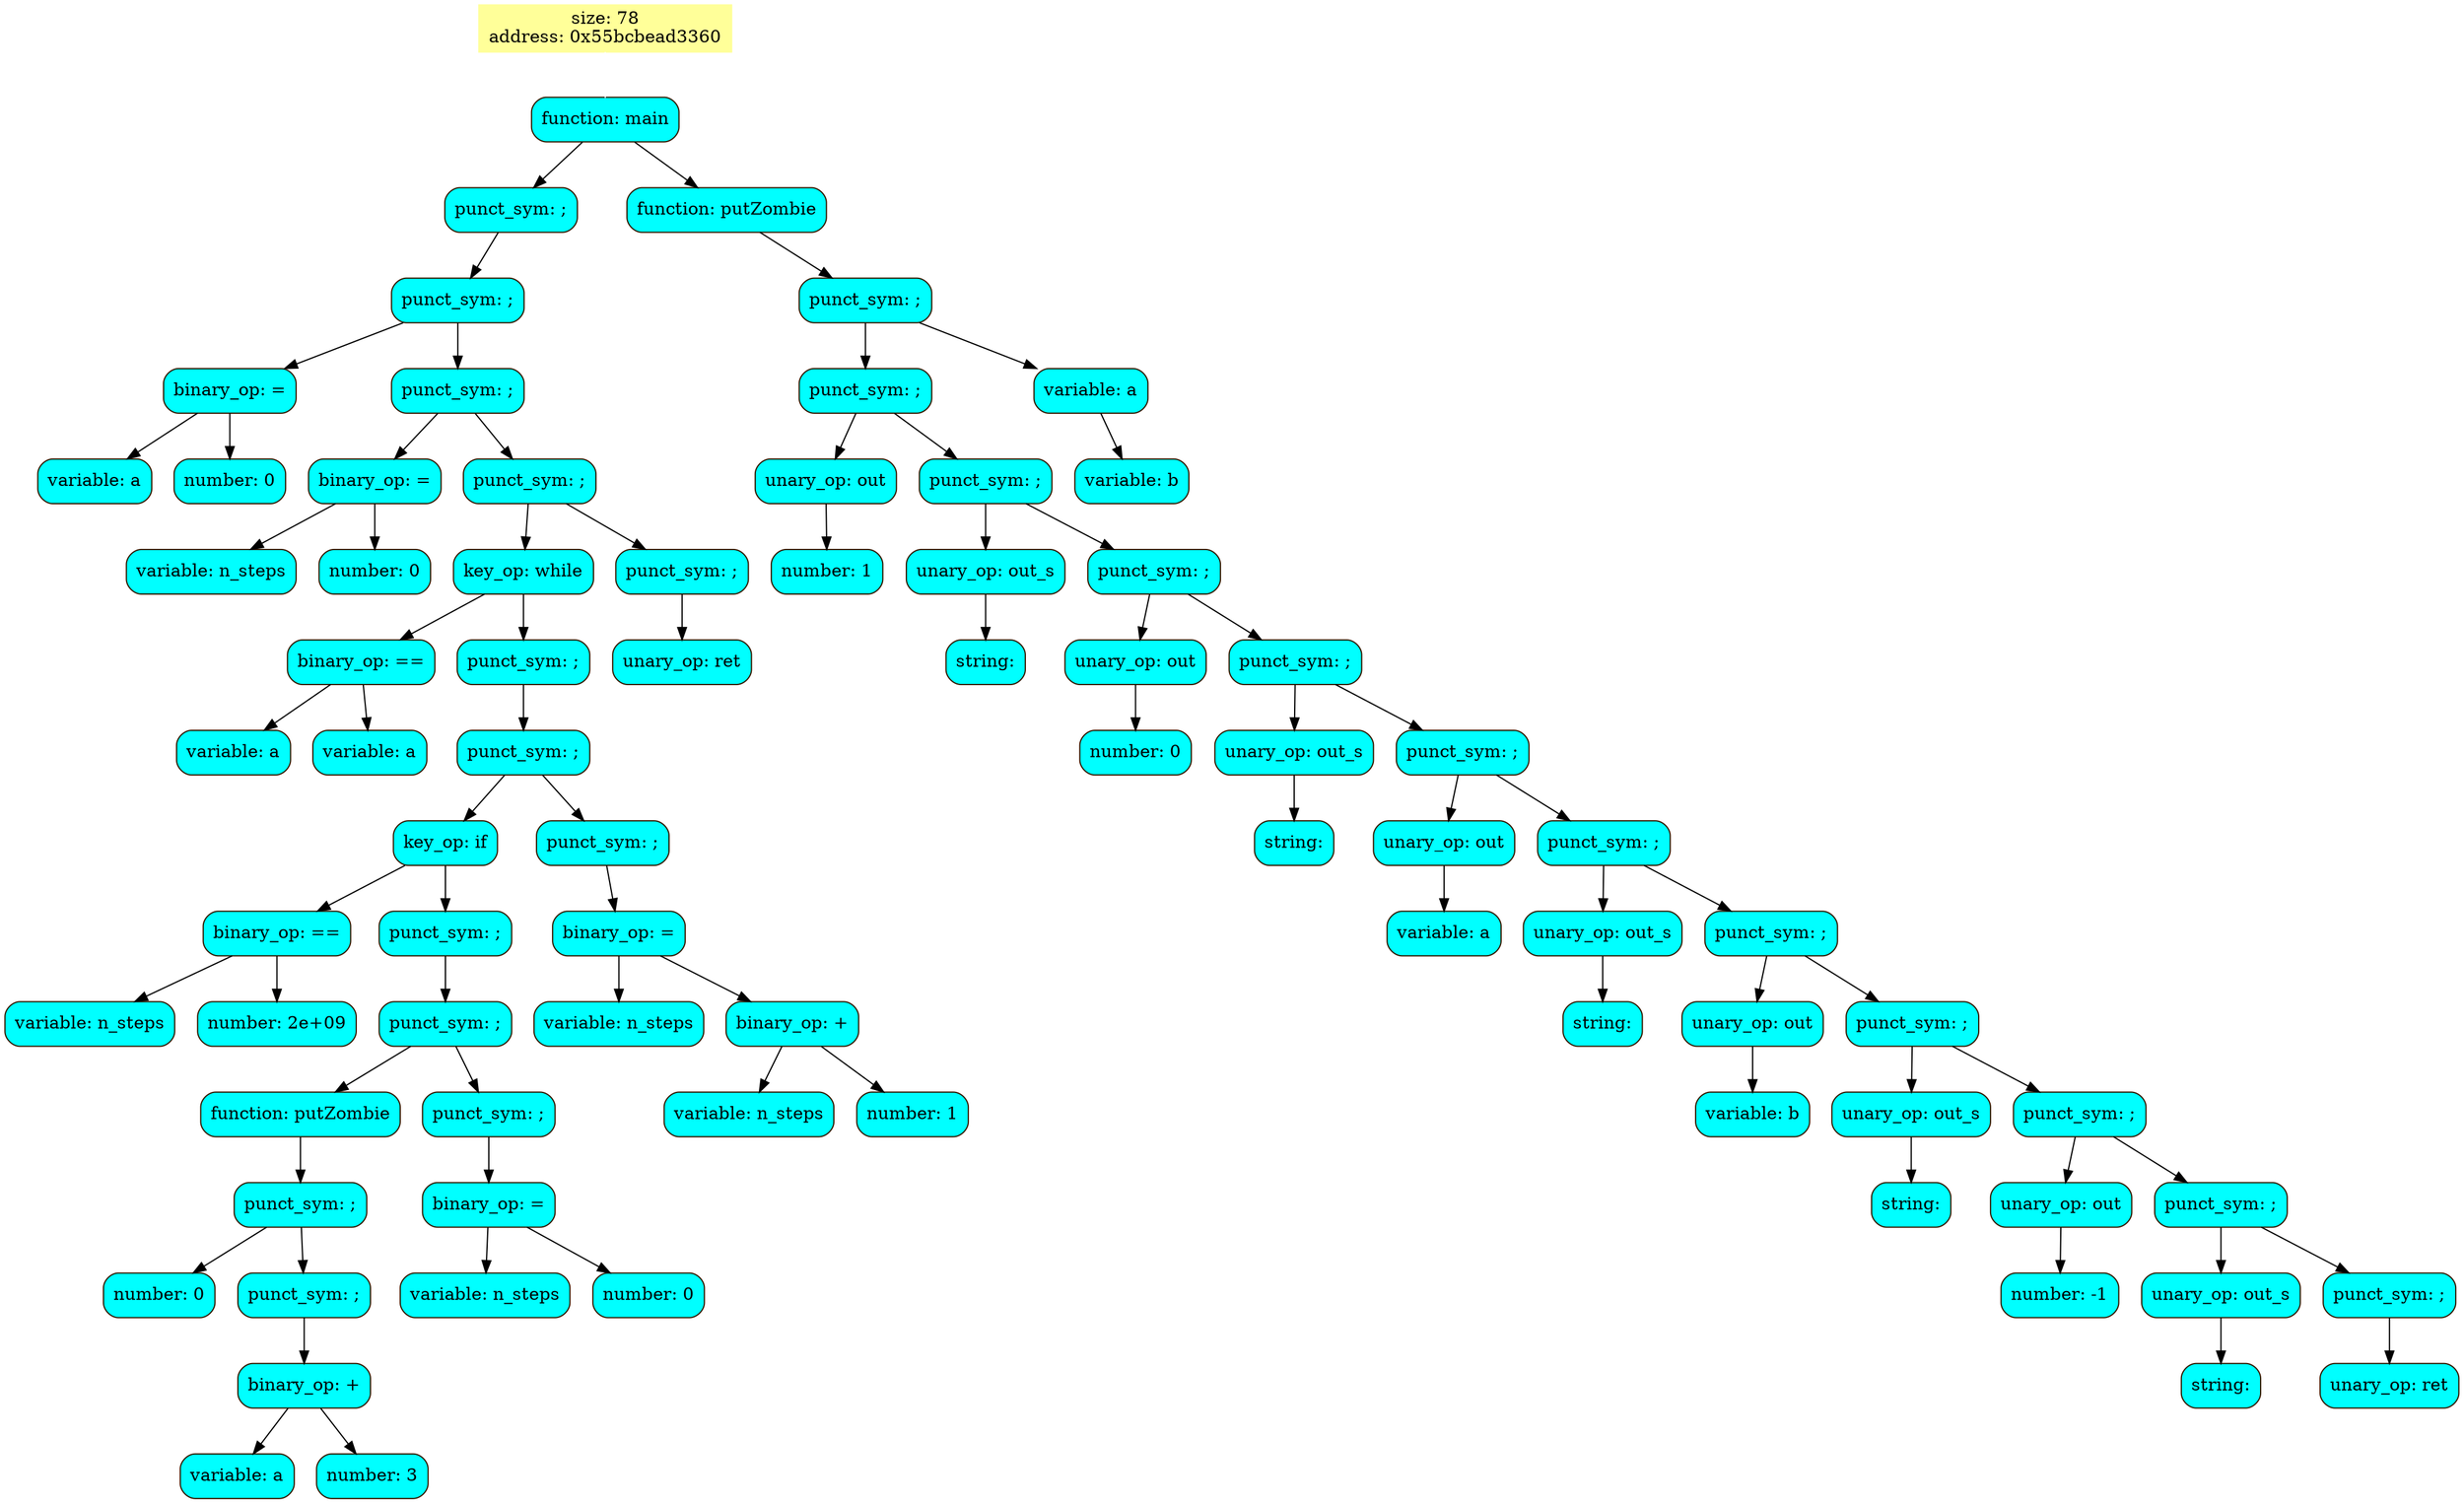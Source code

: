 digraph G {
	-10 [shape = "polygon", label = "size: 78\naddress: 0x55bcbead3360", style = "filled", color = "#FFFF99"]
	-10->0 [weight = 1000, color = "#FFFFFF"]
	0 [shape = Mrecord, style = filled, fillcolor = "#00FFFF", color = "#331900", label = "function: main"]
	0->1
	1 [shape = Mrecord, style = filled, fillcolor = "#00FFFF", color = "#331900", label = "punct_sym: ;"]
	1->2
	2 [shape = Mrecord, style = filled, fillcolor = "#00FFFF", color = "#331900", label = "punct_sym: ;"]
	2->3
	3 [shape = Mrecord, style = filled, fillcolor = "#00FFFF", color = "#331900", label = "binary_op: ="]
	3->4
	4 [shape = Mrecord, style = filled, fillcolor = "#00FFFF", color = "#331900", label = "variable: a"]
	3->5
	5 [shape = Mrecord, style = filled, fillcolor = "#00FFFF", color = "#331900", label = "number: 0"]
	2->6
	6 [shape = Mrecord, style = filled, fillcolor = "#00FFFF", color = "#331900", label = "punct_sym: ;"]
	6->7
	7 [shape = Mrecord, style = filled, fillcolor = "#00FFFF", color = "#331900", label = "binary_op: ="]
	7->8
	8 [shape = Mrecord, style = filled, fillcolor = "#00FFFF", color = "#331900", label = "variable: n_steps"]
	7->9
	9 [shape = Mrecord, style = filled, fillcolor = "#00FFFF", color = "#331900", label = "number: 0"]
	6->10
	10 [shape = Mrecord, style = filled, fillcolor = "#00FFFF", color = "#331900", label = "punct_sym: ;"]
	10->11
	11 [shape = Mrecord, style = filled, fillcolor = "#00FFFF", color = "#331900", label = "key_op: while"]
	11->12
	12 [shape = Mrecord, style = filled, fillcolor = "#00FFFF", color = "#331900", label = "binary_op: =="]
	12->13
	13 [shape = Mrecord, style = filled, fillcolor = "#00FFFF", color = "#331900", label = "variable: a"]
	12->14
	14 [shape = Mrecord, style = filled, fillcolor = "#00FFFF", color = "#331900", label = "variable: a"]
	11->15
	15 [shape = Mrecord, style = filled, fillcolor = "#00FFFF", color = "#331900", label = "punct_sym: ;"]
	15->16
	16 [shape = Mrecord, style = filled, fillcolor = "#00FFFF", color = "#331900", label = "punct_sym: ;"]
	16->17
	17 [shape = Mrecord, style = filled, fillcolor = "#00FFFF", color = "#331900", label = "key_op: if"]
	17->18
	18 [shape = Mrecord, style = filled, fillcolor = "#00FFFF", color = "#331900", label = "binary_op: =="]
	18->19
	19 [shape = Mrecord, style = filled, fillcolor = "#00FFFF", color = "#331900", label = "variable: n_steps"]
	18->20
	20 [shape = Mrecord, style = filled, fillcolor = "#00FFFF", color = "#331900", label = "number: 2e+09"]
	17->21
	21 [shape = Mrecord, style = filled, fillcolor = "#00FFFF", color = "#331900", label = "punct_sym: ;"]
	21->22
	22 [shape = Mrecord, style = filled, fillcolor = "#00FFFF", color = "#331900", label = "punct_sym: ;"]
	22->23
	23 [shape = Mrecord, style = filled, fillcolor = "#00FFFF", color = "#331900", label = "function: putZombie"]
	23->24
	24 [shape = Mrecord, style = filled, fillcolor = "#00FFFF", color = "#331900", label = "punct_sym: ;"]
	24->25
	25 [shape = Mrecord, style = filled, fillcolor = "#00FFFF", color = "#331900", label = "number: 0"]
	24->26
	26 [shape = Mrecord, style = filled, fillcolor = "#00FFFF", color = "#331900", label = "punct_sym: ;"]
	26->27
	27 [shape = Mrecord, style = filled, fillcolor = "#00FFFF", color = "#331900", label = "binary_op: +"]
	27->28
	28 [shape = Mrecord, style = filled, fillcolor = "#00FFFF", color = "#331900", label = "variable: a"]
	27->29
	29 [shape = Mrecord, style = filled, fillcolor = "#00FFFF", color = "#331900", label = "number: 3"]
	22->30
	30 [shape = Mrecord, style = filled, fillcolor = "#00FFFF", color = "#331900", label = "punct_sym: ;"]
	30->31
	31 [shape = Mrecord, style = filled, fillcolor = "#00FFFF", color = "#331900", label = "binary_op: ="]
	31->32
	32 [shape = Mrecord, style = filled, fillcolor = "#00FFFF", color = "#331900", label = "variable: n_steps"]
	31->33
	33 [shape = Mrecord, style = filled, fillcolor = "#00FFFF", color = "#331900", label = "number: 0"]
	16->34
	34 [shape = Mrecord, style = filled, fillcolor = "#00FFFF", color = "#331900", label = "punct_sym: ;"]
	34->35
	35 [shape = Mrecord, style = filled, fillcolor = "#00FFFF", color = "#331900", label = "binary_op: ="]
	35->36
	36 [shape = Mrecord, style = filled, fillcolor = "#00FFFF", color = "#331900", label = "variable: n_steps"]
	35->37
	37 [shape = Mrecord, style = filled, fillcolor = "#00FFFF", color = "#331900", label = "binary_op: +"]
	37->38
	38 [shape = Mrecord, style = filled, fillcolor = "#00FFFF", color = "#331900", label = "variable: n_steps"]
	37->39
	39 [shape = Mrecord, style = filled, fillcolor = "#00FFFF", color = "#331900", label = "number: 1"]
	10->40
	40 [shape = Mrecord, style = filled, fillcolor = "#00FFFF", color = "#331900", label = "punct_sym: ;"]
	40->41
	41 [shape = Mrecord, style = filled, fillcolor = "#00FFFF", color = "#331900", label = "unary_op: ret"]
	0->42
	42 [shape = Mrecord, style = filled, fillcolor = "#00FFFF", color = "#331900", label = "function: putZombie"]
	42->43
	43 [shape = Mrecord, style = filled, fillcolor = "#00FFFF", color = "#331900", label = "punct_sym: ;"]
	43->44
	44 [shape = Mrecord, style = filled, fillcolor = "#00FFFF", color = "#331900", label = "punct_sym: ;"]
	44->45
	45 [shape = Mrecord, style = filled, fillcolor = "#00FFFF", color = "#331900", label = "unary_op: out"]
	45->46
	46 [shape = Mrecord, style = filled, fillcolor = "#00FFFF", color = "#331900", label = "number: 1"]
	44->47
	47 [shape = Mrecord, style = filled, fillcolor = "#00FFFF", color = "#331900", label = "punct_sym: ;"]
	47->48
	48 [shape = Mrecord, style = filled, fillcolor = "#00FFFF", color = "#331900", label = "unary_op: out_s"]
	48->49
	49 [shape = Mrecord, style = filled, fillcolor = "#00FFFF", color = "#331900", label = "string:  "]
	47->50
	50 [shape = Mrecord, style = filled, fillcolor = "#00FFFF", color = "#331900", label = "punct_sym: ;"]
	50->51
	51 [shape = Mrecord, style = filled, fillcolor = "#00FFFF", color = "#331900", label = "unary_op: out"]
	51->52
	52 [shape = Mrecord, style = filled, fillcolor = "#00FFFF", color = "#331900", label = "number: 0"]
	50->53
	53 [shape = Mrecord, style = filled, fillcolor = "#00FFFF", color = "#331900", label = "punct_sym: ;"]
	53->54
	54 [shape = Mrecord, style = filled, fillcolor = "#00FFFF", color = "#331900", label = "unary_op: out_s"]
	54->55
	55 [shape = Mrecord, style = filled, fillcolor = "#00FFFF", color = "#331900", label = "string:  "]
	53->56
	56 [shape = Mrecord, style = filled, fillcolor = "#00FFFF", color = "#331900", label = "punct_sym: ;"]
	56->57
	57 [shape = Mrecord, style = filled, fillcolor = "#00FFFF", color = "#331900", label = "unary_op: out"]
	57->58
	58 [shape = Mrecord, style = filled, fillcolor = "#00FFFF", color = "#331900", label = "variable: a"]
	56->59
	59 [shape = Mrecord, style = filled, fillcolor = "#00FFFF", color = "#331900", label = "punct_sym: ;"]
	59->60
	60 [shape = Mrecord, style = filled, fillcolor = "#00FFFF", color = "#331900", label = "unary_op: out_s"]
	60->61
	61 [shape = Mrecord, style = filled, fillcolor = "#00FFFF", color = "#331900", label = "string:  "]
	59->62
	62 [shape = Mrecord, style = filled, fillcolor = "#00FFFF", color = "#331900", label = "punct_sym: ;"]
	62->63
	63 [shape = Mrecord, style = filled, fillcolor = "#00FFFF", color = "#331900", label = "unary_op: out"]
	63->64
	64 [shape = Mrecord, style = filled, fillcolor = "#00FFFF", color = "#331900", label = "variable: b"]
	62->65
	65 [shape = Mrecord, style = filled, fillcolor = "#00FFFF", color = "#331900", label = "punct_sym: ;"]
	65->66
	66 [shape = Mrecord, style = filled, fillcolor = "#00FFFF", color = "#331900", label = "unary_op: out_s"]
	66->67
	67 [shape = Mrecord, style = filled, fillcolor = "#00FFFF", color = "#331900", label = "string:  "]
	65->68
	68 [shape = Mrecord, style = filled, fillcolor = "#00FFFF", color = "#331900", label = "punct_sym: ;"]
	68->69
	69 [shape = Mrecord, style = filled, fillcolor = "#00FFFF", color = "#331900", label = "unary_op: out"]
	69->70
	70 [shape = Mrecord, style = filled, fillcolor = "#00FFFF", color = "#331900", label = "number: -1"]
	68->71
	71 [shape = Mrecord, style = filled, fillcolor = "#00FFFF", color = "#331900", label = "punct_sym: ;"]
	71->72
	72 [shape = Mrecord, style = filled, fillcolor = "#00FFFF", color = "#331900", label = "unary_op: out_s"]
	72->73
	73 [shape = Mrecord, style = filled, fillcolor = "#00FFFF", color = "#331900", label = "string:  "]
	71->74
	74 [shape = Mrecord, style = filled, fillcolor = "#00FFFF", color = "#331900", label = "punct_sym: ;"]
	74->75
	75 [shape = Mrecord, style = filled, fillcolor = "#00FFFF", color = "#331900", label = "unary_op: ret"]
	43->76
	76 [shape = Mrecord, style = filled, fillcolor = "#00FFFF", color = "#331900", label = "variable: a"]
	76->77
	77 [shape = Mrecord, style = filled, fillcolor = "#00FFFF", color = "#331900", label = "variable: b"]
	
}